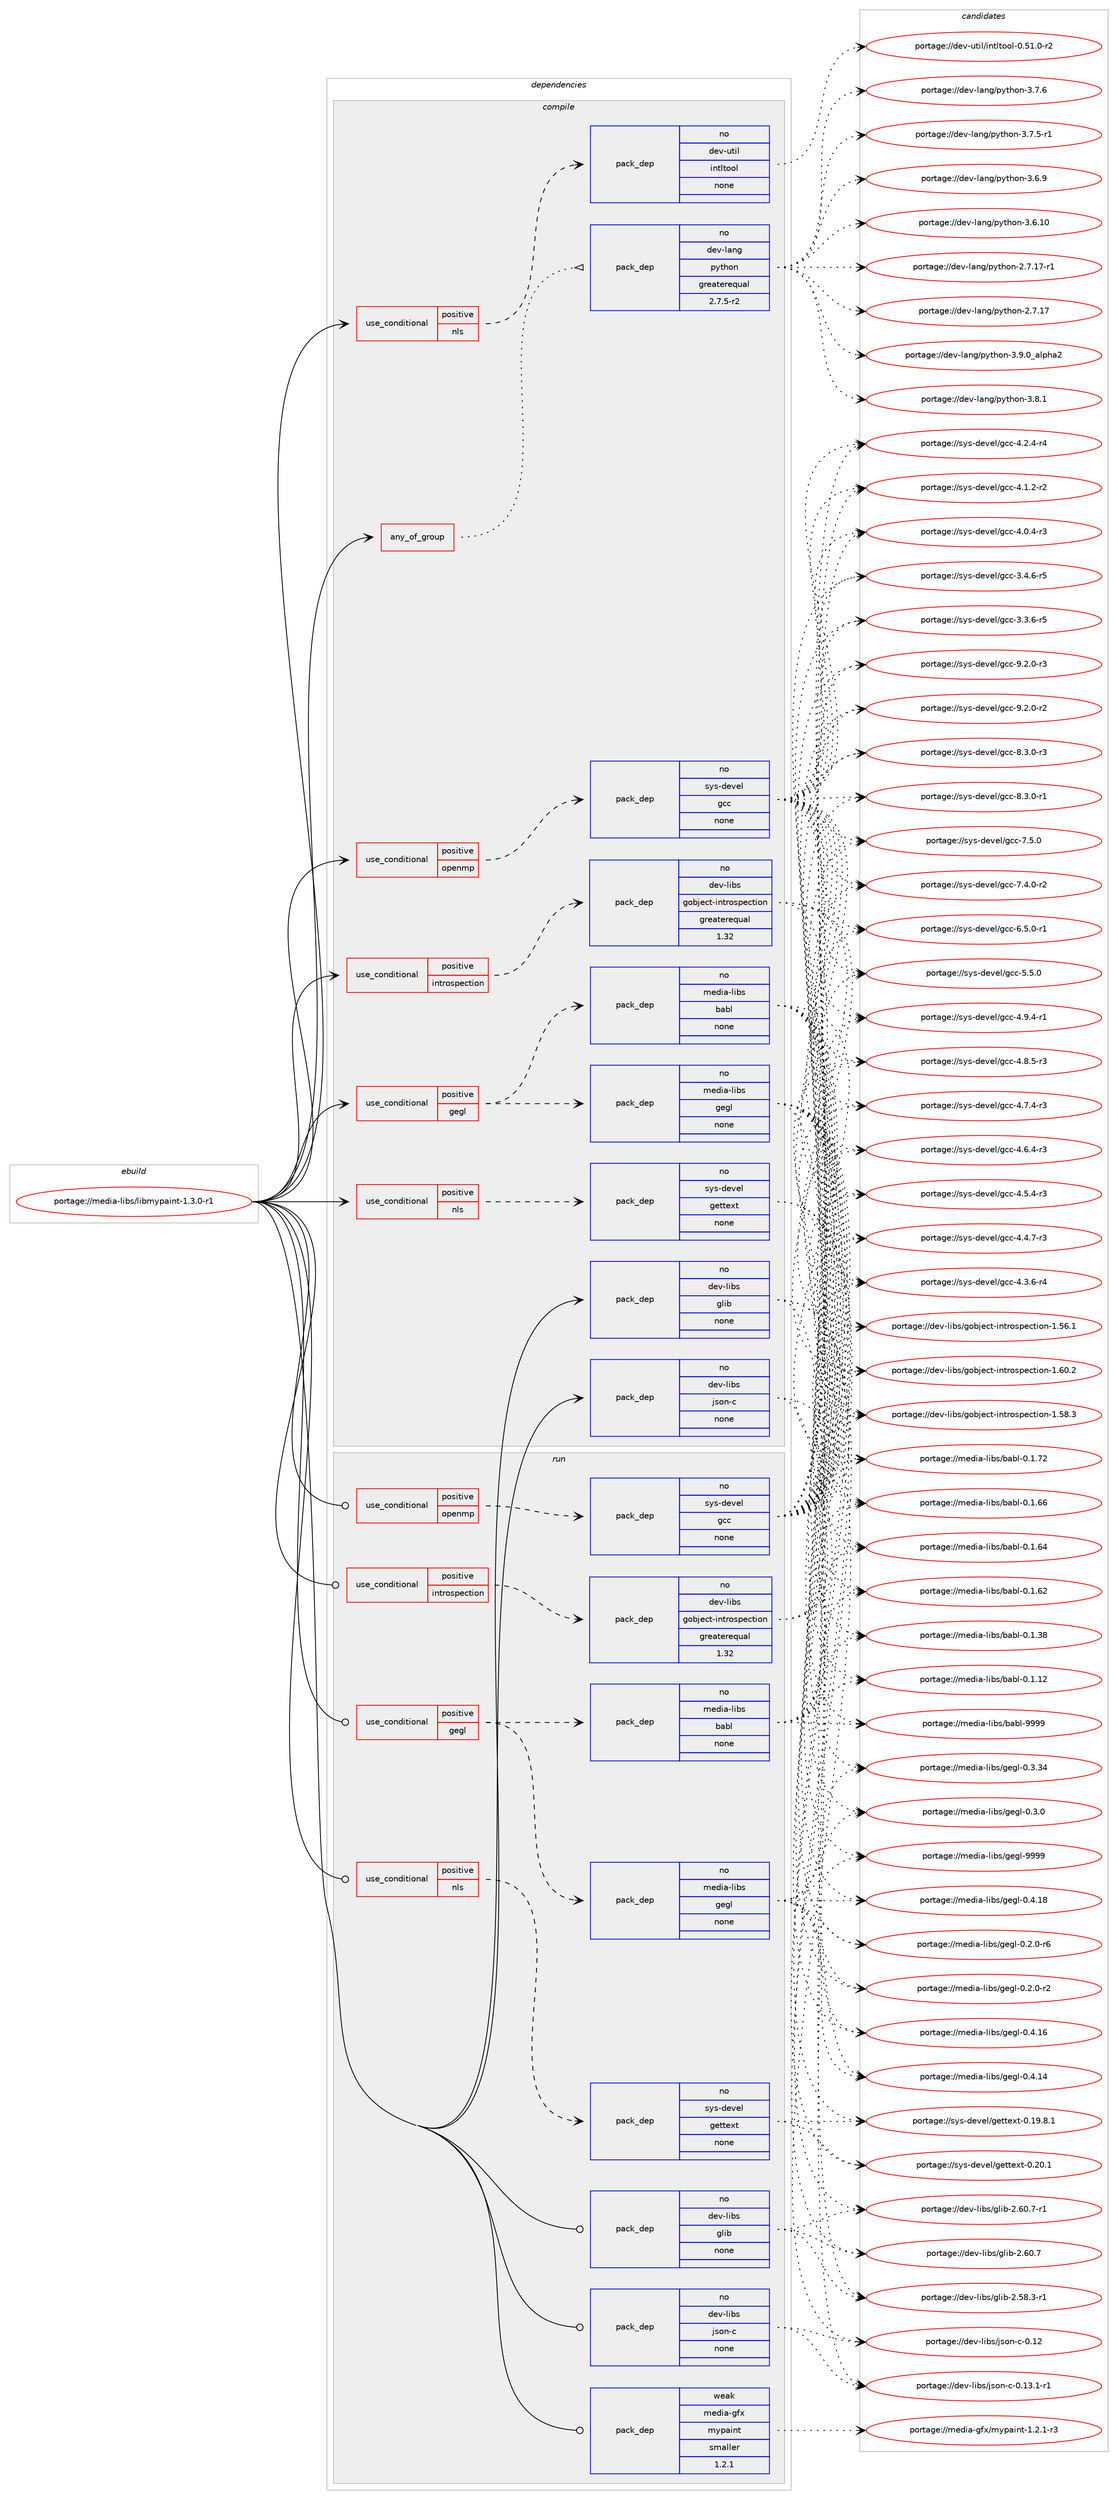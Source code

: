 digraph prolog {

# *************
# Graph options
# *************

newrank=true;
concentrate=true;
compound=true;
graph [rankdir=LR,fontname=Helvetica,fontsize=10,ranksep=1.5];#, ranksep=2.5, nodesep=0.2];
edge  [arrowhead=vee];
node  [fontname=Helvetica,fontsize=10];

# **********
# The ebuild
# **********

subgraph cluster_leftcol {
color=gray;
rank=same;
label=<<i>ebuild</i>>;
id [label="portage://media-libs/libmypaint-1.3.0-r1", color=red, width=4, href="../media-libs/libmypaint-1.3.0-r1.svg"];
}

# ****************
# The dependencies
# ****************

subgraph cluster_midcol {
color=gray;
label=<<i>dependencies</i>>;
subgraph cluster_compile {
fillcolor="#eeeeee";
style=filled;
label=<<i>compile</i>>;
subgraph any3102 {
dependency211075 [label=<<TABLE BORDER="0" CELLBORDER="1" CELLSPACING="0" CELLPADDING="4"><TR><TD CELLPADDING="10">any_of_group</TD></TR></TABLE>>, shape=none, color=red];subgraph pack159613 {
dependency211076 [label=<<TABLE BORDER="0" CELLBORDER="1" CELLSPACING="0" CELLPADDING="4" WIDTH="220"><TR><TD ROWSPAN="6" CELLPADDING="30">pack_dep</TD></TR><TR><TD WIDTH="110">no</TD></TR><TR><TD>dev-lang</TD></TR><TR><TD>python</TD></TR><TR><TD>greaterequal</TD></TR><TR><TD>2.7.5-r2</TD></TR></TABLE>>, shape=none, color=blue];
}
dependency211075:e -> dependency211076:w [weight=20,style="dotted",arrowhead="oinv"];
}
id:e -> dependency211075:w [weight=20,style="solid",arrowhead="vee"];
subgraph cond48196 {
dependency211077 [label=<<TABLE BORDER="0" CELLBORDER="1" CELLSPACING="0" CELLPADDING="4"><TR><TD ROWSPAN="3" CELLPADDING="10">use_conditional</TD></TR><TR><TD>positive</TD></TR><TR><TD>gegl</TD></TR></TABLE>>, shape=none, color=red];
subgraph pack159614 {
dependency211078 [label=<<TABLE BORDER="0" CELLBORDER="1" CELLSPACING="0" CELLPADDING="4" WIDTH="220"><TR><TD ROWSPAN="6" CELLPADDING="30">pack_dep</TD></TR><TR><TD WIDTH="110">no</TD></TR><TR><TD>media-libs</TD></TR><TR><TD>babl</TD></TR><TR><TD>none</TD></TR><TR><TD></TD></TR></TABLE>>, shape=none, color=blue];
}
dependency211077:e -> dependency211078:w [weight=20,style="dashed",arrowhead="vee"];
subgraph pack159615 {
dependency211079 [label=<<TABLE BORDER="0" CELLBORDER="1" CELLSPACING="0" CELLPADDING="4" WIDTH="220"><TR><TD ROWSPAN="6" CELLPADDING="30">pack_dep</TD></TR><TR><TD WIDTH="110">no</TD></TR><TR><TD>media-libs</TD></TR><TR><TD>gegl</TD></TR><TR><TD>none</TD></TR><TR><TD></TD></TR></TABLE>>, shape=none, color=blue];
}
dependency211077:e -> dependency211079:w [weight=20,style="dashed",arrowhead="vee"];
}
id:e -> dependency211077:w [weight=20,style="solid",arrowhead="vee"];
subgraph cond48197 {
dependency211080 [label=<<TABLE BORDER="0" CELLBORDER="1" CELLSPACING="0" CELLPADDING="4"><TR><TD ROWSPAN="3" CELLPADDING="10">use_conditional</TD></TR><TR><TD>positive</TD></TR><TR><TD>introspection</TD></TR></TABLE>>, shape=none, color=red];
subgraph pack159616 {
dependency211081 [label=<<TABLE BORDER="0" CELLBORDER="1" CELLSPACING="0" CELLPADDING="4" WIDTH="220"><TR><TD ROWSPAN="6" CELLPADDING="30">pack_dep</TD></TR><TR><TD WIDTH="110">no</TD></TR><TR><TD>dev-libs</TD></TR><TR><TD>gobject-introspection</TD></TR><TR><TD>greaterequal</TD></TR><TR><TD>1.32</TD></TR></TABLE>>, shape=none, color=blue];
}
dependency211080:e -> dependency211081:w [weight=20,style="dashed",arrowhead="vee"];
}
id:e -> dependency211080:w [weight=20,style="solid",arrowhead="vee"];
subgraph cond48198 {
dependency211082 [label=<<TABLE BORDER="0" CELLBORDER="1" CELLSPACING="0" CELLPADDING="4"><TR><TD ROWSPAN="3" CELLPADDING="10">use_conditional</TD></TR><TR><TD>positive</TD></TR><TR><TD>nls</TD></TR></TABLE>>, shape=none, color=red];
subgraph pack159617 {
dependency211083 [label=<<TABLE BORDER="0" CELLBORDER="1" CELLSPACING="0" CELLPADDING="4" WIDTH="220"><TR><TD ROWSPAN="6" CELLPADDING="30">pack_dep</TD></TR><TR><TD WIDTH="110">no</TD></TR><TR><TD>dev-util</TD></TR><TR><TD>intltool</TD></TR><TR><TD>none</TD></TR><TR><TD></TD></TR></TABLE>>, shape=none, color=blue];
}
dependency211082:e -> dependency211083:w [weight=20,style="dashed",arrowhead="vee"];
}
id:e -> dependency211082:w [weight=20,style="solid",arrowhead="vee"];
subgraph cond48199 {
dependency211084 [label=<<TABLE BORDER="0" CELLBORDER="1" CELLSPACING="0" CELLPADDING="4"><TR><TD ROWSPAN="3" CELLPADDING="10">use_conditional</TD></TR><TR><TD>positive</TD></TR><TR><TD>nls</TD></TR></TABLE>>, shape=none, color=red];
subgraph pack159618 {
dependency211085 [label=<<TABLE BORDER="0" CELLBORDER="1" CELLSPACING="0" CELLPADDING="4" WIDTH="220"><TR><TD ROWSPAN="6" CELLPADDING="30">pack_dep</TD></TR><TR><TD WIDTH="110">no</TD></TR><TR><TD>sys-devel</TD></TR><TR><TD>gettext</TD></TR><TR><TD>none</TD></TR><TR><TD></TD></TR></TABLE>>, shape=none, color=blue];
}
dependency211084:e -> dependency211085:w [weight=20,style="dashed",arrowhead="vee"];
}
id:e -> dependency211084:w [weight=20,style="solid",arrowhead="vee"];
subgraph cond48200 {
dependency211086 [label=<<TABLE BORDER="0" CELLBORDER="1" CELLSPACING="0" CELLPADDING="4"><TR><TD ROWSPAN="3" CELLPADDING="10">use_conditional</TD></TR><TR><TD>positive</TD></TR><TR><TD>openmp</TD></TR></TABLE>>, shape=none, color=red];
subgraph pack159619 {
dependency211087 [label=<<TABLE BORDER="0" CELLBORDER="1" CELLSPACING="0" CELLPADDING="4" WIDTH="220"><TR><TD ROWSPAN="6" CELLPADDING="30">pack_dep</TD></TR><TR><TD WIDTH="110">no</TD></TR><TR><TD>sys-devel</TD></TR><TR><TD>gcc</TD></TR><TR><TD>none</TD></TR><TR><TD></TD></TR></TABLE>>, shape=none, color=blue];
}
dependency211086:e -> dependency211087:w [weight=20,style="dashed",arrowhead="vee"];
}
id:e -> dependency211086:w [weight=20,style="solid",arrowhead="vee"];
subgraph pack159620 {
dependency211088 [label=<<TABLE BORDER="0" CELLBORDER="1" CELLSPACING="0" CELLPADDING="4" WIDTH="220"><TR><TD ROWSPAN="6" CELLPADDING="30">pack_dep</TD></TR><TR><TD WIDTH="110">no</TD></TR><TR><TD>dev-libs</TD></TR><TR><TD>glib</TD></TR><TR><TD>none</TD></TR><TR><TD></TD></TR></TABLE>>, shape=none, color=blue];
}
id:e -> dependency211088:w [weight=20,style="solid",arrowhead="vee"];
subgraph pack159621 {
dependency211089 [label=<<TABLE BORDER="0" CELLBORDER="1" CELLSPACING="0" CELLPADDING="4" WIDTH="220"><TR><TD ROWSPAN="6" CELLPADDING="30">pack_dep</TD></TR><TR><TD WIDTH="110">no</TD></TR><TR><TD>dev-libs</TD></TR><TR><TD>json-c</TD></TR><TR><TD>none</TD></TR><TR><TD></TD></TR></TABLE>>, shape=none, color=blue];
}
id:e -> dependency211089:w [weight=20,style="solid",arrowhead="vee"];
}
subgraph cluster_compileandrun {
fillcolor="#eeeeee";
style=filled;
label=<<i>compile and run</i>>;
}
subgraph cluster_run {
fillcolor="#eeeeee";
style=filled;
label=<<i>run</i>>;
subgraph cond48201 {
dependency211090 [label=<<TABLE BORDER="0" CELLBORDER="1" CELLSPACING="0" CELLPADDING="4"><TR><TD ROWSPAN="3" CELLPADDING="10">use_conditional</TD></TR><TR><TD>positive</TD></TR><TR><TD>gegl</TD></TR></TABLE>>, shape=none, color=red];
subgraph pack159622 {
dependency211091 [label=<<TABLE BORDER="0" CELLBORDER="1" CELLSPACING="0" CELLPADDING="4" WIDTH="220"><TR><TD ROWSPAN="6" CELLPADDING="30">pack_dep</TD></TR><TR><TD WIDTH="110">no</TD></TR><TR><TD>media-libs</TD></TR><TR><TD>babl</TD></TR><TR><TD>none</TD></TR><TR><TD></TD></TR></TABLE>>, shape=none, color=blue];
}
dependency211090:e -> dependency211091:w [weight=20,style="dashed",arrowhead="vee"];
subgraph pack159623 {
dependency211092 [label=<<TABLE BORDER="0" CELLBORDER="1" CELLSPACING="0" CELLPADDING="4" WIDTH="220"><TR><TD ROWSPAN="6" CELLPADDING="30">pack_dep</TD></TR><TR><TD WIDTH="110">no</TD></TR><TR><TD>media-libs</TD></TR><TR><TD>gegl</TD></TR><TR><TD>none</TD></TR><TR><TD></TD></TR></TABLE>>, shape=none, color=blue];
}
dependency211090:e -> dependency211092:w [weight=20,style="dashed",arrowhead="vee"];
}
id:e -> dependency211090:w [weight=20,style="solid",arrowhead="odot"];
subgraph cond48202 {
dependency211093 [label=<<TABLE BORDER="0" CELLBORDER="1" CELLSPACING="0" CELLPADDING="4"><TR><TD ROWSPAN="3" CELLPADDING="10">use_conditional</TD></TR><TR><TD>positive</TD></TR><TR><TD>introspection</TD></TR></TABLE>>, shape=none, color=red];
subgraph pack159624 {
dependency211094 [label=<<TABLE BORDER="0" CELLBORDER="1" CELLSPACING="0" CELLPADDING="4" WIDTH="220"><TR><TD ROWSPAN="6" CELLPADDING="30">pack_dep</TD></TR><TR><TD WIDTH="110">no</TD></TR><TR><TD>dev-libs</TD></TR><TR><TD>gobject-introspection</TD></TR><TR><TD>greaterequal</TD></TR><TR><TD>1.32</TD></TR></TABLE>>, shape=none, color=blue];
}
dependency211093:e -> dependency211094:w [weight=20,style="dashed",arrowhead="vee"];
}
id:e -> dependency211093:w [weight=20,style="solid",arrowhead="odot"];
subgraph cond48203 {
dependency211095 [label=<<TABLE BORDER="0" CELLBORDER="1" CELLSPACING="0" CELLPADDING="4"><TR><TD ROWSPAN="3" CELLPADDING="10">use_conditional</TD></TR><TR><TD>positive</TD></TR><TR><TD>nls</TD></TR></TABLE>>, shape=none, color=red];
subgraph pack159625 {
dependency211096 [label=<<TABLE BORDER="0" CELLBORDER="1" CELLSPACING="0" CELLPADDING="4" WIDTH="220"><TR><TD ROWSPAN="6" CELLPADDING="30">pack_dep</TD></TR><TR><TD WIDTH="110">no</TD></TR><TR><TD>sys-devel</TD></TR><TR><TD>gettext</TD></TR><TR><TD>none</TD></TR><TR><TD></TD></TR></TABLE>>, shape=none, color=blue];
}
dependency211095:e -> dependency211096:w [weight=20,style="dashed",arrowhead="vee"];
}
id:e -> dependency211095:w [weight=20,style="solid",arrowhead="odot"];
subgraph cond48204 {
dependency211097 [label=<<TABLE BORDER="0" CELLBORDER="1" CELLSPACING="0" CELLPADDING="4"><TR><TD ROWSPAN="3" CELLPADDING="10">use_conditional</TD></TR><TR><TD>positive</TD></TR><TR><TD>openmp</TD></TR></TABLE>>, shape=none, color=red];
subgraph pack159626 {
dependency211098 [label=<<TABLE BORDER="0" CELLBORDER="1" CELLSPACING="0" CELLPADDING="4" WIDTH="220"><TR><TD ROWSPAN="6" CELLPADDING="30">pack_dep</TD></TR><TR><TD WIDTH="110">no</TD></TR><TR><TD>sys-devel</TD></TR><TR><TD>gcc</TD></TR><TR><TD>none</TD></TR><TR><TD></TD></TR></TABLE>>, shape=none, color=blue];
}
dependency211097:e -> dependency211098:w [weight=20,style="dashed",arrowhead="vee"];
}
id:e -> dependency211097:w [weight=20,style="solid",arrowhead="odot"];
subgraph pack159627 {
dependency211099 [label=<<TABLE BORDER="0" CELLBORDER="1" CELLSPACING="0" CELLPADDING="4" WIDTH="220"><TR><TD ROWSPAN="6" CELLPADDING="30">pack_dep</TD></TR><TR><TD WIDTH="110">no</TD></TR><TR><TD>dev-libs</TD></TR><TR><TD>glib</TD></TR><TR><TD>none</TD></TR><TR><TD></TD></TR></TABLE>>, shape=none, color=blue];
}
id:e -> dependency211099:w [weight=20,style="solid",arrowhead="odot"];
subgraph pack159628 {
dependency211100 [label=<<TABLE BORDER="0" CELLBORDER="1" CELLSPACING="0" CELLPADDING="4" WIDTH="220"><TR><TD ROWSPAN="6" CELLPADDING="30">pack_dep</TD></TR><TR><TD WIDTH="110">no</TD></TR><TR><TD>dev-libs</TD></TR><TR><TD>json-c</TD></TR><TR><TD>none</TD></TR><TR><TD></TD></TR></TABLE>>, shape=none, color=blue];
}
id:e -> dependency211100:w [weight=20,style="solid",arrowhead="odot"];
subgraph pack159629 {
dependency211101 [label=<<TABLE BORDER="0" CELLBORDER="1" CELLSPACING="0" CELLPADDING="4" WIDTH="220"><TR><TD ROWSPAN="6" CELLPADDING="30">pack_dep</TD></TR><TR><TD WIDTH="110">weak</TD></TR><TR><TD>media-gfx</TD></TR><TR><TD>mypaint</TD></TR><TR><TD>smaller</TD></TR><TR><TD>1.2.1</TD></TR></TABLE>>, shape=none, color=blue];
}
id:e -> dependency211101:w [weight=20,style="solid",arrowhead="odot"];
}
}

# **************
# The candidates
# **************

subgraph cluster_choices {
rank=same;
color=gray;
label=<<i>candidates</i>>;

subgraph choice159613 {
color=black;
nodesep=1;
choice10010111845108971101034711212111610411111045514657464895971081121049750 [label="portage://dev-lang/python-3.9.0_alpha2", color=red, width=4,href="../dev-lang/python-3.9.0_alpha2.svg"];
choice100101118451089711010347112121116104111110455146564649 [label="portage://dev-lang/python-3.8.1", color=red, width=4,href="../dev-lang/python-3.8.1.svg"];
choice100101118451089711010347112121116104111110455146554654 [label="portage://dev-lang/python-3.7.6", color=red, width=4,href="../dev-lang/python-3.7.6.svg"];
choice1001011184510897110103471121211161041111104551465546534511449 [label="portage://dev-lang/python-3.7.5-r1", color=red, width=4,href="../dev-lang/python-3.7.5-r1.svg"];
choice100101118451089711010347112121116104111110455146544657 [label="portage://dev-lang/python-3.6.9", color=red, width=4,href="../dev-lang/python-3.6.9.svg"];
choice10010111845108971101034711212111610411111045514654464948 [label="portage://dev-lang/python-3.6.10", color=red, width=4,href="../dev-lang/python-3.6.10.svg"];
choice100101118451089711010347112121116104111110455046554649554511449 [label="portage://dev-lang/python-2.7.17-r1", color=red, width=4,href="../dev-lang/python-2.7.17-r1.svg"];
choice10010111845108971101034711212111610411111045504655464955 [label="portage://dev-lang/python-2.7.17", color=red, width=4,href="../dev-lang/python-2.7.17.svg"];
dependency211076:e -> choice10010111845108971101034711212111610411111045514657464895971081121049750:w [style=dotted,weight="100"];
dependency211076:e -> choice100101118451089711010347112121116104111110455146564649:w [style=dotted,weight="100"];
dependency211076:e -> choice100101118451089711010347112121116104111110455146554654:w [style=dotted,weight="100"];
dependency211076:e -> choice1001011184510897110103471121211161041111104551465546534511449:w [style=dotted,weight="100"];
dependency211076:e -> choice100101118451089711010347112121116104111110455146544657:w [style=dotted,weight="100"];
dependency211076:e -> choice10010111845108971101034711212111610411111045514654464948:w [style=dotted,weight="100"];
dependency211076:e -> choice100101118451089711010347112121116104111110455046554649554511449:w [style=dotted,weight="100"];
dependency211076:e -> choice10010111845108971101034711212111610411111045504655464955:w [style=dotted,weight="100"];
}
subgraph choice159614 {
color=black;
nodesep=1;
choice109101100105974510810598115479897981084557575757 [label="portage://media-libs/babl-9999", color=red, width=4,href="../media-libs/babl-9999.svg"];
choice1091011001059745108105981154798979810845484649465550 [label="portage://media-libs/babl-0.1.72", color=red, width=4,href="../media-libs/babl-0.1.72.svg"];
choice1091011001059745108105981154798979810845484649465454 [label="portage://media-libs/babl-0.1.66", color=red, width=4,href="../media-libs/babl-0.1.66.svg"];
choice1091011001059745108105981154798979810845484649465452 [label="portage://media-libs/babl-0.1.64", color=red, width=4,href="../media-libs/babl-0.1.64.svg"];
choice1091011001059745108105981154798979810845484649465450 [label="portage://media-libs/babl-0.1.62", color=red, width=4,href="../media-libs/babl-0.1.62.svg"];
choice1091011001059745108105981154798979810845484649465156 [label="portage://media-libs/babl-0.1.38", color=red, width=4,href="../media-libs/babl-0.1.38.svg"];
choice1091011001059745108105981154798979810845484649464950 [label="portage://media-libs/babl-0.1.12", color=red, width=4,href="../media-libs/babl-0.1.12.svg"];
dependency211078:e -> choice109101100105974510810598115479897981084557575757:w [style=dotted,weight="100"];
dependency211078:e -> choice1091011001059745108105981154798979810845484649465550:w [style=dotted,weight="100"];
dependency211078:e -> choice1091011001059745108105981154798979810845484649465454:w [style=dotted,weight="100"];
dependency211078:e -> choice1091011001059745108105981154798979810845484649465452:w [style=dotted,weight="100"];
dependency211078:e -> choice1091011001059745108105981154798979810845484649465450:w [style=dotted,weight="100"];
dependency211078:e -> choice1091011001059745108105981154798979810845484649465156:w [style=dotted,weight="100"];
dependency211078:e -> choice1091011001059745108105981154798979810845484649464950:w [style=dotted,weight="100"];
}
subgraph choice159615 {
color=black;
nodesep=1;
choice109101100105974510810598115471031011031084557575757 [label="portage://media-libs/gegl-9999", color=red, width=4,href="../media-libs/gegl-9999.svg"];
choice1091011001059745108105981154710310110310845484652464956 [label="portage://media-libs/gegl-0.4.18", color=red, width=4,href="../media-libs/gegl-0.4.18.svg"];
choice1091011001059745108105981154710310110310845484652464954 [label="portage://media-libs/gegl-0.4.16", color=red, width=4,href="../media-libs/gegl-0.4.16.svg"];
choice1091011001059745108105981154710310110310845484652464952 [label="portage://media-libs/gegl-0.4.14", color=red, width=4,href="../media-libs/gegl-0.4.14.svg"];
choice1091011001059745108105981154710310110310845484651465152 [label="portage://media-libs/gegl-0.3.34", color=red, width=4,href="../media-libs/gegl-0.3.34.svg"];
choice10910110010597451081059811547103101103108454846514648 [label="portage://media-libs/gegl-0.3.0", color=red, width=4,href="../media-libs/gegl-0.3.0.svg"];
choice109101100105974510810598115471031011031084548465046484511454 [label="portage://media-libs/gegl-0.2.0-r6", color=red, width=4,href="../media-libs/gegl-0.2.0-r6.svg"];
choice109101100105974510810598115471031011031084548465046484511450 [label="portage://media-libs/gegl-0.2.0-r2", color=red, width=4,href="../media-libs/gegl-0.2.0-r2.svg"];
dependency211079:e -> choice109101100105974510810598115471031011031084557575757:w [style=dotted,weight="100"];
dependency211079:e -> choice1091011001059745108105981154710310110310845484652464956:w [style=dotted,weight="100"];
dependency211079:e -> choice1091011001059745108105981154710310110310845484652464954:w [style=dotted,weight="100"];
dependency211079:e -> choice1091011001059745108105981154710310110310845484652464952:w [style=dotted,weight="100"];
dependency211079:e -> choice1091011001059745108105981154710310110310845484651465152:w [style=dotted,weight="100"];
dependency211079:e -> choice10910110010597451081059811547103101103108454846514648:w [style=dotted,weight="100"];
dependency211079:e -> choice109101100105974510810598115471031011031084548465046484511454:w [style=dotted,weight="100"];
dependency211079:e -> choice109101100105974510810598115471031011031084548465046484511450:w [style=dotted,weight="100"];
}
subgraph choice159616 {
color=black;
nodesep=1;
choice1001011184510810598115471031119810610199116451051101161141111151121019911610511111045494654484650 [label="portage://dev-libs/gobject-introspection-1.60.2", color=red, width=4,href="../dev-libs/gobject-introspection-1.60.2.svg"];
choice1001011184510810598115471031119810610199116451051101161141111151121019911610511111045494653564651 [label="portage://dev-libs/gobject-introspection-1.58.3", color=red, width=4,href="../dev-libs/gobject-introspection-1.58.3.svg"];
choice1001011184510810598115471031119810610199116451051101161141111151121019911610511111045494653544649 [label="portage://dev-libs/gobject-introspection-1.56.1", color=red, width=4,href="../dev-libs/gobject-introspection-1.56.1.svg"];
dependency211081:e -> choice1001011184510810598115471031119810610199116451051101161141111151121019911610511111045494654484650:w [style=dotted,weight="100"];
dependency211081:e -> choice1001011184510810598115471031119810610199116451051101161141111151121019911610511111045494653564651:w [style=dotted,weight="100"];
dependency211081:e -> choice1001011184510810598115471031119810610199116451051101161141111151121019911610511111045494653544649:w [style=dotted,weight="100"];
}
subgraph choice159617 {
color=black;
nodesep=1;
choice1001011184511711610510847105110116108116111111108454846534946484511450 [label="portage://dev-util/intltool-0.51.0-r2", color=red, width=4,href="../dev-util/intltool-0.51.0-r2.svg"];
dependency211083:e -> choice1001011184511711610510847105110116108116111111108454846534946484511450:w [style=dotted,weight="100"];
}
subgraph choice159618 {
color=black;
nodesep=1;
choice115121115451001011181011084710310111611610112011645484650484649 [label="portage://sys-devel/gettext-0.20.1", color=red, width=4,href="../sys-devel/gettext-0.20.1.svg"];
choice1151211154510010111810110847103101116116101120116454846495746564649 [label="portage://sys-devel/gettext-0.19.8.1", color=red, width=4,href="../sys-devel/gettext-0.19.8.1.svg"];
dependency211085:e -> choice115121115451001011181011084710310111611610112011645484650484649:w [style=dotted,weight="100"];
dependency211085:e -> choice1151211154510010111810110847103101116116101120116454846495746564649:w [style=dotted,weight="100"];
}
subgraph choice159619 {
color=black;
nodesep=1;
choice115121115451001011181011084710399994557465046484511451 [label="portage://sys-devel/gcc-9.2.0-r3", color=red, width=4,href="../sys-devel/gcc-9.2.0-r3.svg"];
choice115121115451001011181011084710399994557465046484511450 [label="portage://sys-devel/gcc-9.2.0-r2", color=red, width=4,href="../sys-devel/gcc-9.2.0-r2.svg"];
choice115121115451001011181011084710399994556465146484511451 [label="portage://sys-devel/gcc-8.3.0-r3", color=red, width=4,href="../sys-devel/gcc-8.3.0-r3.svg"];
choice115121115451001011181011084710399994556465146484511449 [label="portage://sys-devel/gcc-8.3.0-r1", color=red, width=4,href="../sys-devel/gcc-8.3.0-r1.svg"];
choice11512111545100101118101108471039999455546534648 [label="portage://sys-devel/gcc-7.5.0", color=red, width=4,href="../sys-devel/gcc-7.5.0.svg"];
choice115121115451001011181011084710399994555465246484511450 [label="portage://sys-devel/gcc-7.4.0-r2", color=red, width=4,href="../sys-devel/gcc-7.4.0-r2.svg"];
choice115121115451001011181011084710399994554465346484511449 [label="portage://sys-devel/gcc-6.5.0-r1", color=red, width=4,href="../sys-devel/gcc-6.5.0-r1.svg"];
choice11512111545100101118101108471039999455346534648 [label="portage://sys-devel/gcc-5.5.0", color=red, width=4,href="../sys-devel/gcc-5.5.0.svg"];
choice115121115451001011181011084710399994552465746524511449 [label="portage://sys-devel/gcc-4.9.4-r1", color=red, width=4,href="../sys-devel/gcc-4.9.4-r1.svg"];
choice115121115451001011181011084710399994552465646534511451 [label="portage://sys-devel/gcc-4.8.5-r3", color=red, width=4,href="../sys-devel/gcc-4.8.5-r3.svg"];
choice115121115451001011181011084710399994552465546524511451 [label="portage://sys-devel/gcc-4.7.4-r3", color=red, width=4,href="../sys-devel/gcc-4.7.4-r3.svg"];
choice115121115451001011181011084710399994552465446524511451 [label="portage://sys-devel/gcc-4.6.4-r3", color=red, width=4,href="../sys-devel/gcc-4.6.4-r3.svg"];
choice115121115451001011181011084710399994552465346524511451 [label="portage://sys-devel/gcc-4.5.4-r3", color=red, width=4,href="../sys-devel/gcc-4.5.4-r3.svg"];
choice115121115451001011181011084710399994552465246554511451 [label="portage://sys-devel/gcc-4.4.7-r3", color=red, width=4,href="../sys-devel/gcc-4.4.7-r3.svg"];
choice115121115451001011181011084710399994552465146544511452 [label="portage://sys-devel/gcc-4.3.6-r4", color=red, width=4,href="../sys-devel/gcc-4.3.6-r4.svg"];
choice115121115451001011181011084710399994552465046524511452 [label="portage://sys-devel/gcc-4.2.4-r4", color=red, width=4,href="../sys-devel/gcc-4.2.4-r4.svg"];
choice115121115451001011181011084710399994552464946504511450 [label="portage://sys-devel/gcc-4.1.2-r2", color=red, width=4,href="../sys-devel/gcc-4.1.2-r2.svg"];
choice115121115451001011181011084710399994552464846524511451 [label="portage://sys-devel/gcc-4.0.4-r3", color=red, width=4,href="../sys-devel/gcc-4.0.4-r3.svg"];
choice115121115451001011181011084710399994551465246544511453 [label="portage://sys-devel/gcc-3.4.6-r5", color=red, width=4,href="../sys-devel/gcc-3.4.6-r5.svg"];
choice115121115451001011181011084710399994551465146544511453 [label="portage://sys-devel/gcc-3.3.6-r5", color=red, width=4,href="../sys-devel/gcc-3.3.6-r5.svg"];
dependency211087:e -> choice115121115451001011181011084710399994557465046484511451:w [style=dotted,weight="100"];
dependency211087:e -> choice115121115451001011181011084710399994557465046484511450:w [style=dotted,weight="100"];
dependency211087:e -> choice115121115451001011181011084710399994556465146484511451:w [style=dotted,weight="100"];
dependency211087:e -> choice115121115451001011181011084710399994556465146484511449:w [style=dotted,weight="100"];
dependency211087:e -> choice11512111545100101118101108471039999455546534648:w [style=dotted,weight="100"];
dependency211087:e -> choice115121115451001011181011084710399994555465246484511450:w [style=dotted,weight="100"];
dependency211087:e -> choice115121115451001011181011084710399994554465346484511449:w [style=dotted,weight="100"];
dependency211087:e -> choice11512111545100101118101108471039999455346534648:w [style=dotted,weight="100"];
dependency211087:e -> choice115121115451001011181011084710399994552465746524511449:w [style=dotted,weight="100"];
dependency211087:e -> choice115121115451001011181011084710399994552465646534511451:w [style=dotted,weight="100"];
dependency211087:e -> choice115121115451001011181011084710399994552465546524511451:w [style=dotted,weight="100"];
dependency211087:e -> choice115121115451001011181011084710399994552465446524511451:w [style=dotted,weight="100"];
dependency211087:e -> choice115121115451001011181011084710399994552465346524511451:w [style=dotted,weight="100"];
dependency211087:e -> choice115121115451001011181011084710399994552465246554511451:w [style=dotted,weight="100"];
dependency211087:e -> choice115121115451001011181011084710399994552465146544511452:w [style=dotted,weight="100"];
dependency211087:e -> choice115121115451001011181011084710399994552465046524511452:w [style=dotted,weight="100"];
dependency211087:e -> choice115121115451001011181011084710399994552464946504511450:w [style=dotted,weight="100"];
dependency211087:e -> choice115121115451001011181011084710399994552464846524511451:w [style=dotted,weight="100"];
dependency211087:e -> choice115121115451001011181011084710399994551465246544511453:w [style=dotted,weight="100"];
dependency211087:e -> choice115121115451001011181011084710399994551465146544511453:w [style=dotted,weight="100"];
}
subgraph choice159620 {
color=black;
nodesep=1;
choice10010111845108105981154710310810598455046544846554511449 [label="portage://dev-libs/glib-2.60.7-r1", color=red, width=4,href="../dev-libs/glib-2.60.7-r1.svg"];
choice1001011184510810598115471031081059845504654484655 [label="portage://dev-libs/glib-2.60.7", color=red, width=4,href="../dev-libs/glib-2.60.7.svg"];
choice10010111845108105981154710310810598455046535646514511449 [label="portage://dev-libs/glib-2.58.3-r1", color=red, width=4,href="../dev-libs/glib-2.58.3-r1.svg"];
dependency211088:e -> choice10010111845108105981154710310810598455046544846554511449:w [style=dotted,weight="100"];
dependency211088:e -> choice1001011184510810598115471031081059845504654484655:w [style=dotted,weight="100"];
dependency211088:e -> choice10010111845108105981154710310810598455046535646514511449:w [style=dotted,weight="100"];
}
subgraph choice159621 {
color=black;
nodesep=1;
choice1001011184510810598115471061151111104599454846495146494511449 [label="portage://dev-libs/json-c-0.13.1-r1", color=red, width=4,href="../dev-libs/json-c-0.13.1-r1.svg"];
choice10010111845108105981154710611511111045994548464950 [label="portage://dev-libs/json-c-0.12", color=red, width=4,href="../dev-libs/json-c-0.12.svg"];
dependency211089:e -> choice1001011184510810598115471061151111104599454846495146494511449:w [style=dotted,weight="100"];
dependency211089:e -> choice10010111845108105981154710611511111045994548464950:w [style=dotted,weight="100"];
}
subgraph choice159622 {
color=black;
nodesep=1;
choice109101100105974510810598115479897981084557575757 [label="portage://media-libs/babl-9999", color=red, width=4,href="../media-libs/babl-9999.svg"];
choice1091011001059745108105981154798979810845484649465550 [label="portage://media-libs/babl-0.1.72", color=red, width=4,href="../media-libs/babl-0.1.72.svg"];
choice1091011001059745108105981154798979810845484649465454 [label="portage://media-libs/babl-0.1.66", color=red, width=4,href="../media-libs/babl-0.1.66.svg"];
choice1091011001059745108105981154798979810845484649465452 [label="portage://media-libs/babl-0.1.64", color=red, width=4,href="../media-libs/babl-0.1.64.svg"];
choice1091011001059745108105981154798979810845484649465450 [label="portage://media-libs/babl-0.1.62", color=red, width=4,href="../media-libs/babl-0.1.62.svg"];
choice1091011001059745108105981154798979810845484649465156 [label="portage://media-libs/babl-0.1.38", color=red, width=4,href="../media-libs/babl-0.1.38.svg"];
choice1091011001059745108105981154798979810845484649464950 [label="portage://media-libs/babl-0.1.12", color=red, width=4,href="../media-libs/babl-0.1.12.svg"];
dependency211091:e -> choice109101100105974510810598115479897981084557575757:w [style=dotted,weight="100"];
dependency211091:e -> choice1091011001059745108105981154798979810845484649465550:w [style=dotted,weight="100"];
dependency211091:e -> choice1091011001059745108105981154798979810845484649465454:w [style=dotted,weight="100"];
dependency211091:e -> choice1091011001059745108105981154798979810845484649465452:w [style=dotted,weight="100"];
dependency211091:e -> choice1091011001059745108105981154798979810845484649465450:w [style=dotted,weight="100"];
dependency211091:e -> choice1091011001059745108105981154798979810845484649465156:w [style=dotted,weight="100"];
dependency211091:e -> choice1091011001059745108105981154798979810845484649464950:w [style=dotted,weight="100"];
}
subgraph choice159623 {
color=black;
nodesep=1;
choice109101100105974510810598115471031011031084557575757 [label="portage://media-libs/gegl-9999", color=red, width=4,href="../media-libs/gegl-9999.svg"];
choice1091011001059745108105981154710310110310845484652464956 [label="portage://media-libs/gegl-0.4.18", color=red, width=4,href="../media-libs/gegl-0.4.18.svg"];
choice1091011001059745108105981154710310110310845484652464954 [label="portage://media-libs/gegl-0.4.16", color=red, width=4,href="../media-libs/gegl-0.4.16.svg"];
choice1091011001059745108105981154710310110310845484652464952 [label="portage://media-libs/gegl-0.4.14", color=red, width=4,href="../media-libs/gegl-0.4.14.svg"];
choice1091011001059745108105981154710310110310845484651465152 [label="portage://media-libs/gegl-0.3.34", color=red, width=4,href="../media-libs/gegl-0.3.34.svg"];
choice10910110010597451081059811547103101103108454846514648 [label="portage://media-libs/gegl-0.3.0", color=red, width=4,href="../media-libs/gegl-0.3.0.svg"];
choice109101100105974510810598115471031011031084548465046484511454 [label="portage://media-libs/gegl-0.2.0-r6", color=red, width=4,href="../media-libs/gegl-0.2.0-r6.svg"];
choice109101100105974510810598115471031011031084548465046484511450 [label="portage://media-libs/gegl-0.2.0-r2", color=red, width=4,href="../media-libs/gegl-0.2.0-r2.svg"];
dependency211092:e -> choice109101100105974510810598115471031011031084557575757:w [style=dotted,weight="100"];
dependency211092:e -> choice1091011001059745108105981154710310110310845484652464956:w [style=dotted,weight="100"];
dependency211092:e -> choice1091011001059745108105981154710310110310845484652464954:w [style=dotted,weight="100"];
dependency211092:e -> choice1091011001059745108105981154710310110310845484652464952:w [style=dotted,weight="100"];
dependency211092:e -> choice1091011001059745108105981154710310110310845484651465152:w [style=dotted,weight="100"];
dependency211092:e -> choice10910110010597451081059811547103101103108454846514648:w [style=dotted,weight="100"];
dependency211092:e -> choice109101100105974510810598115471031011031084548465046484511454:w [style=dotted,weight="100"];
dependency211092:e -> choice109101100105974510810598115471031011031084548465046484511450:w [style=dotted,weight="100"];
}
subgraph choice159624 {
color=black;
nodesep=1;
choice1001011184510810598115471031119810610199116451051101161141111151121019911610511111045494654484650 [label="portage://dev-libs/gobject-introspection-1.60.2", color=red, width=4,href="../dev-libs/gobject-introspection-1.60.2.svg"];
choice1001011184510810598115471031119810610199116451051101161141111151121019911610511111045494653564651 [label="portage://dev-libs/gobject-introspection-1.58.3", color=red, width=4,href="../dev-libs/gobject-introspection-1.58.3.svg"];
choice1001011184510810598115471031119810610199116451051101161141111151121019911610511111045494653544649 [label="portage://dev-libs/gobject-introspection-1.56.1", color=red, width=4,href="../dev-libs/gobject-introspection-1.56.1.svg"];
dependency211094:e -> choice1001011184510810598115471031119810610199116451051101161141111151121019911610511111045494654484650:w [style=dotted,weight="100"];
dependency211094:e -> choice1001011184510810598115471031119810610199116451051101161141111151121019911610511111045494653564651:w [style=dotted,weight="100"];
dependency211094:e -> choice1001011184510810598115471031119810610199116451051101161141111151121019911610511111045494653544649:w [style=dotted,weight="100"];
}
subgraph choice159625 {
color=black;
nodesep=1;
choice115121115451001011181011084710310111611610112011645484650484649 [label="portage://sys-devel/gettext-0.20.1", color=red, width=4,href="../sys-devel/gettext-0.20.1.svg"];
choice1151211154510010111810110847103101116116101120116454846495746564649 [label="portage://sys-devel/gettext-0.19.8.1", color=red, width=4,href="../sys-devel/gettext-0.19.8.1.svg"];
dependency211096:e -> choice115121115451001011181011084710310111611610112011645484650484649:w [style=dotted,weight="100"];
dependency211096:e -> choice1151211154510010111810110847103101116116101120116454846495746564649:w [style=dotted,weight="100"];
}
subgraph choice159626 {
color=black;
nodesep=1;
choice115121115451001011181011084710399994557465046484511451 [label="portage://sys-devel/gcc-9.2.0-r3", color=red, width=4,href="../sys-devel/gcc-9.2.0-r3.svg"];
choice115121115451001011181011084710399994557465046484511450 [label="portage://sys-devel/gcc-9.2.0-r2", color=red, width=4,href="../sys-devel/gcc-9.2.0-r2.svg"];
choice115121115451001011181011084710399994556465146484511451 [label="portage://sys-devel/gcc-8.3.0-r3", color=red, width=4,href="../sys-devel/gcc-8.3.0-r3.svg"];
choice115121115451001011181011084710399994556465146484511449 [label="portage://sys-devel/gcc-8.3.0-r1", color=red, width=4,href="../sys-devel/gcc-8.3.0-r1.svg"];
choice11512111545100101118101108471039999455546534648 [label="portage://sys-devel/gcc-7.5.0", color=red, width=4,href="../sys-devel/gcc-7.5.0.svg"];
choice115121115451001011181011084710399994555465246484511450 [label="portage://sys-devel/gcc-7.4.0-r2", color=red, width=4,href="../sys-devel/gcc-7.4.0-r2.svg"];
choice115121115451001011181011084710399994554465346484511449 [label="portage://sys-devel/gcc-6.5.0-r1", color=red, width=4,href="../sys-devel/gcc-6.5.0-r1.svg"];
choice11512111545100101118101108471039999455346534648 [label="portage://sys-devel/gcc-5.5.0", color=red, width=4,href="../sys-devel/gcc-5.5.0.svg"];
choice115121115451001011181011084710399994552465746524511449 [label="portage://sys-devel/gcc-4.9.4-r1", color=red, width=4,href="../sys-devel/gcc-4.9.4-r1.svg"];
choice115121115451001011181011084710399994552465646534511451 [label="portage://sys-devel/gcc-4.8.5-r3", color=red, width=4,href="../sys-devel/gcc-4.8.5-r3.svg"];
choice115121115451001011181011084710399994552465546524511451 [label="portage://sys-devel/gcc-4.7.4-r3", color=red, width=4,href="../sys-devel/gcc-4.7.4-r3.svg"];
choice115121115451001011181011084710399994552465446524511451 [label="portage://sys-devel/gcc-4.6.4-r3", color=red, width=4,href="../sys-devel/gcc-4.6.4-r3.svg"];
choice115121115451001011181011084710399994552465346524511451 [label="portage://sys-devel/gcc-4.5.4-r3", color=red, width=4,href="../sys-devel/gcc-4.5.4-r3.svg"];
choice115121115451001011181011084710399994552465246554511451 [label="portage://sys-devel/gcc-4.4.7-r3", color=red, width=4,href="../sys-devel/gcc-4.4.7-r3.svg"];
choice115121115451001011181011084710399994552465146544511452 [label="portage://sys-devel/gcc-4.3.6-r4", color=red, width=4,href="../sys-devel/gcc-4.3.6-r4.svg"];
choice115121115451001011181011084710399994552465046524511452 [label="portage://sys-devel/gcc-4.2.4-r4", color=red, width=4,href="../sys-devel/gcc-4.2.4-r4.svg"];
choice115121115451001011181011084710399994552464946504511450 [label="portage://sys-devel/gcc-4.1.2-r2", color=red, width=4,href="../sys-devel/gcc-4.1.2-r2.svg"];
choice115121115451001011181011084710399994552464846524511451 [label="portage://sys-devel/gcc-4.0.4-r3", color=red, width=4,href="../sys-devel/gcc-4.0.4-r3.svg"];
choice115121115451001011181011084710399994551465246544511453 [label="portage://sys-devel/gcc-3.4.6-r5", color=red, width=4,href="../sys-devel/gcc-3.4.6-r5.svg"];
choice115121115451001011181011084710399994551465146544511453 [label="portage://sys-devel/gcc-3.3.6-r5", color=red, width=4,href="../sys-devel/gcc-3.3.6-r5.svg"];
dependency211098:e -> choice115121115451001011181011084710399994557465046484511451:w [style=dotted,weight="100"];
dependency211098:e -> choice115121115451001011181011084710399994557465046484511450:w [style=dotted,weight="100"];
dependency211098:e -> choice115121115451001011181011084710399994556465146484511451:w [style=dotted,weight="100"];
dependency211098:e -> choice115121115451001011181011084710399994556465146484511449:w [style=dotted,weight="100"];
dependency211098:e -> choice11512111545100101118101108471039999455546534648:w [style=dotted,weight="100"];
dependency211098:e -> choice115121115451001011181011084710399994555465246484511450:w [style=dotted,weight="100"];
dependency211098:e -> choice115121115451001011181011084710399994554465346484511449:w [style=dotted,weight="100"];
dependency211098:e -> choice11512111545100101118101108471039999455346534648:w [style=dotted,weight="100"];
dependency211098:e -> choice115121115451001011181011084710399994552465746524511449:w [style=dotted,weight="100"];
dependency211098:e -> choice115121115451001011181011084710399994552465646534511451:w [style=dotted,weight="100"];
dependency211098:e -> choice115121115451001011181011084710399994552465546524511451:w [style=dotted,weight="100"];
dependency211098:e -> choice115121115451001011181011084710399994552465446524511451:w [style=dotted,weight="100"];
dependency211098:e -> choice115121115451001011181011084710399994552465346524511451:w [style=dotted,weight="100"];
dependency211098:e -> choice115121115451001011181011084710399994552465246554511451:w [style=dotted,weight="100"];
dependency211098:e -> choice115121115451001011181011084710399994552465146544511452:w [style=dotted,weight="100"];
dependency211098:e -> choice115121115451001011181011084710399994552465046524511452:w [style=dotted,weight="100"];
dependency211098:e -> choice115121115451001011181011084710399994552464946504511450:w [style=dotted,weight="100"];
dependency211098:e -> choice115121115451001011181011084710399994552464846524511451:w [style=dotted,weight="100"];
dependency211098:e -> choice115121115451001011181011084710399994551465246544511453:w [style=dotted,weight="100"];
dependency211098:e -> choice115121115451001011181011084710399994551465146544511453:w [style=dotted,weight="100"];
}
subgraph choice159627 {
color=black;
nodesep=1;
choice10010111845108105981154710310810598455046544846554511449 [label="portage://dev-libs/glib-2.60.7-r1", color=red, width=4,href="../dev-libs/glib-2.60.7-r1.svg"];
choice1001011184510810598115471031081059845504654484655 [label="portage://dev-libs/glib-2.60.7", color=red, width=4,href="../dev-libs/glib-2.60.7.svg"];
choice10010111845108105981154710310810598455046535646514511449 [label="portage://dev-libs/glib-2.58.3-r1", color=red, width=4,href="../dev-libs/glib-2.58.3-r1.svg"];
dependency211099:e -> choice10010111845108105981154710310810598455046544846554511449:w [style=dotted,weight="100"];
dependency211099:e -> choice1001011184510810598115471031081059845504654484655:w [style=dotted,weight="100"];
dependency211099:e -> choice10010111845108105981154710310810598455046535646514511449:w [style=dotted,weight="100"];
}
subgraph choice159628 {
color=black;
nodesep=1;
choice1001011184510810598115471061151111104599454846495146494511449 [label="portage://dev-libs/json-c-0.13.1-r1", color=red, width=4,href="../dev-libs/json-c-0.13.1-r1.svg"];
choice10010111845108105981154710611511111045994548464950 [label="portage://dev-libs/json-c-0.12", color=red, width=4,href="../dev-libs/json-c-0.12.svg"];
dependency211100:e -> choice1001011184510810598115471061151111104599454846495146494511449:w [style=dotted,weight="100"];
dependency211100:e -> choice10010111845108105981154710611511111045994548464950:w [style=dotted,weight="100"];
}
subgraph choice159629 {
color=black;
nodesep=1;
choice109101100105974510310212047109121112971051101164549465046494511451 [label="portage://media-gfx/mypaint-1.2.1-r3", color=red, width=4,href="../media-gfx/mypaint-1.2.1-r3.svg"];
dependency211101:e -> choice109101100105974510310212047109121112971051101164549465046494511451:w [style=dotted,weight="100"];
}
}

}
